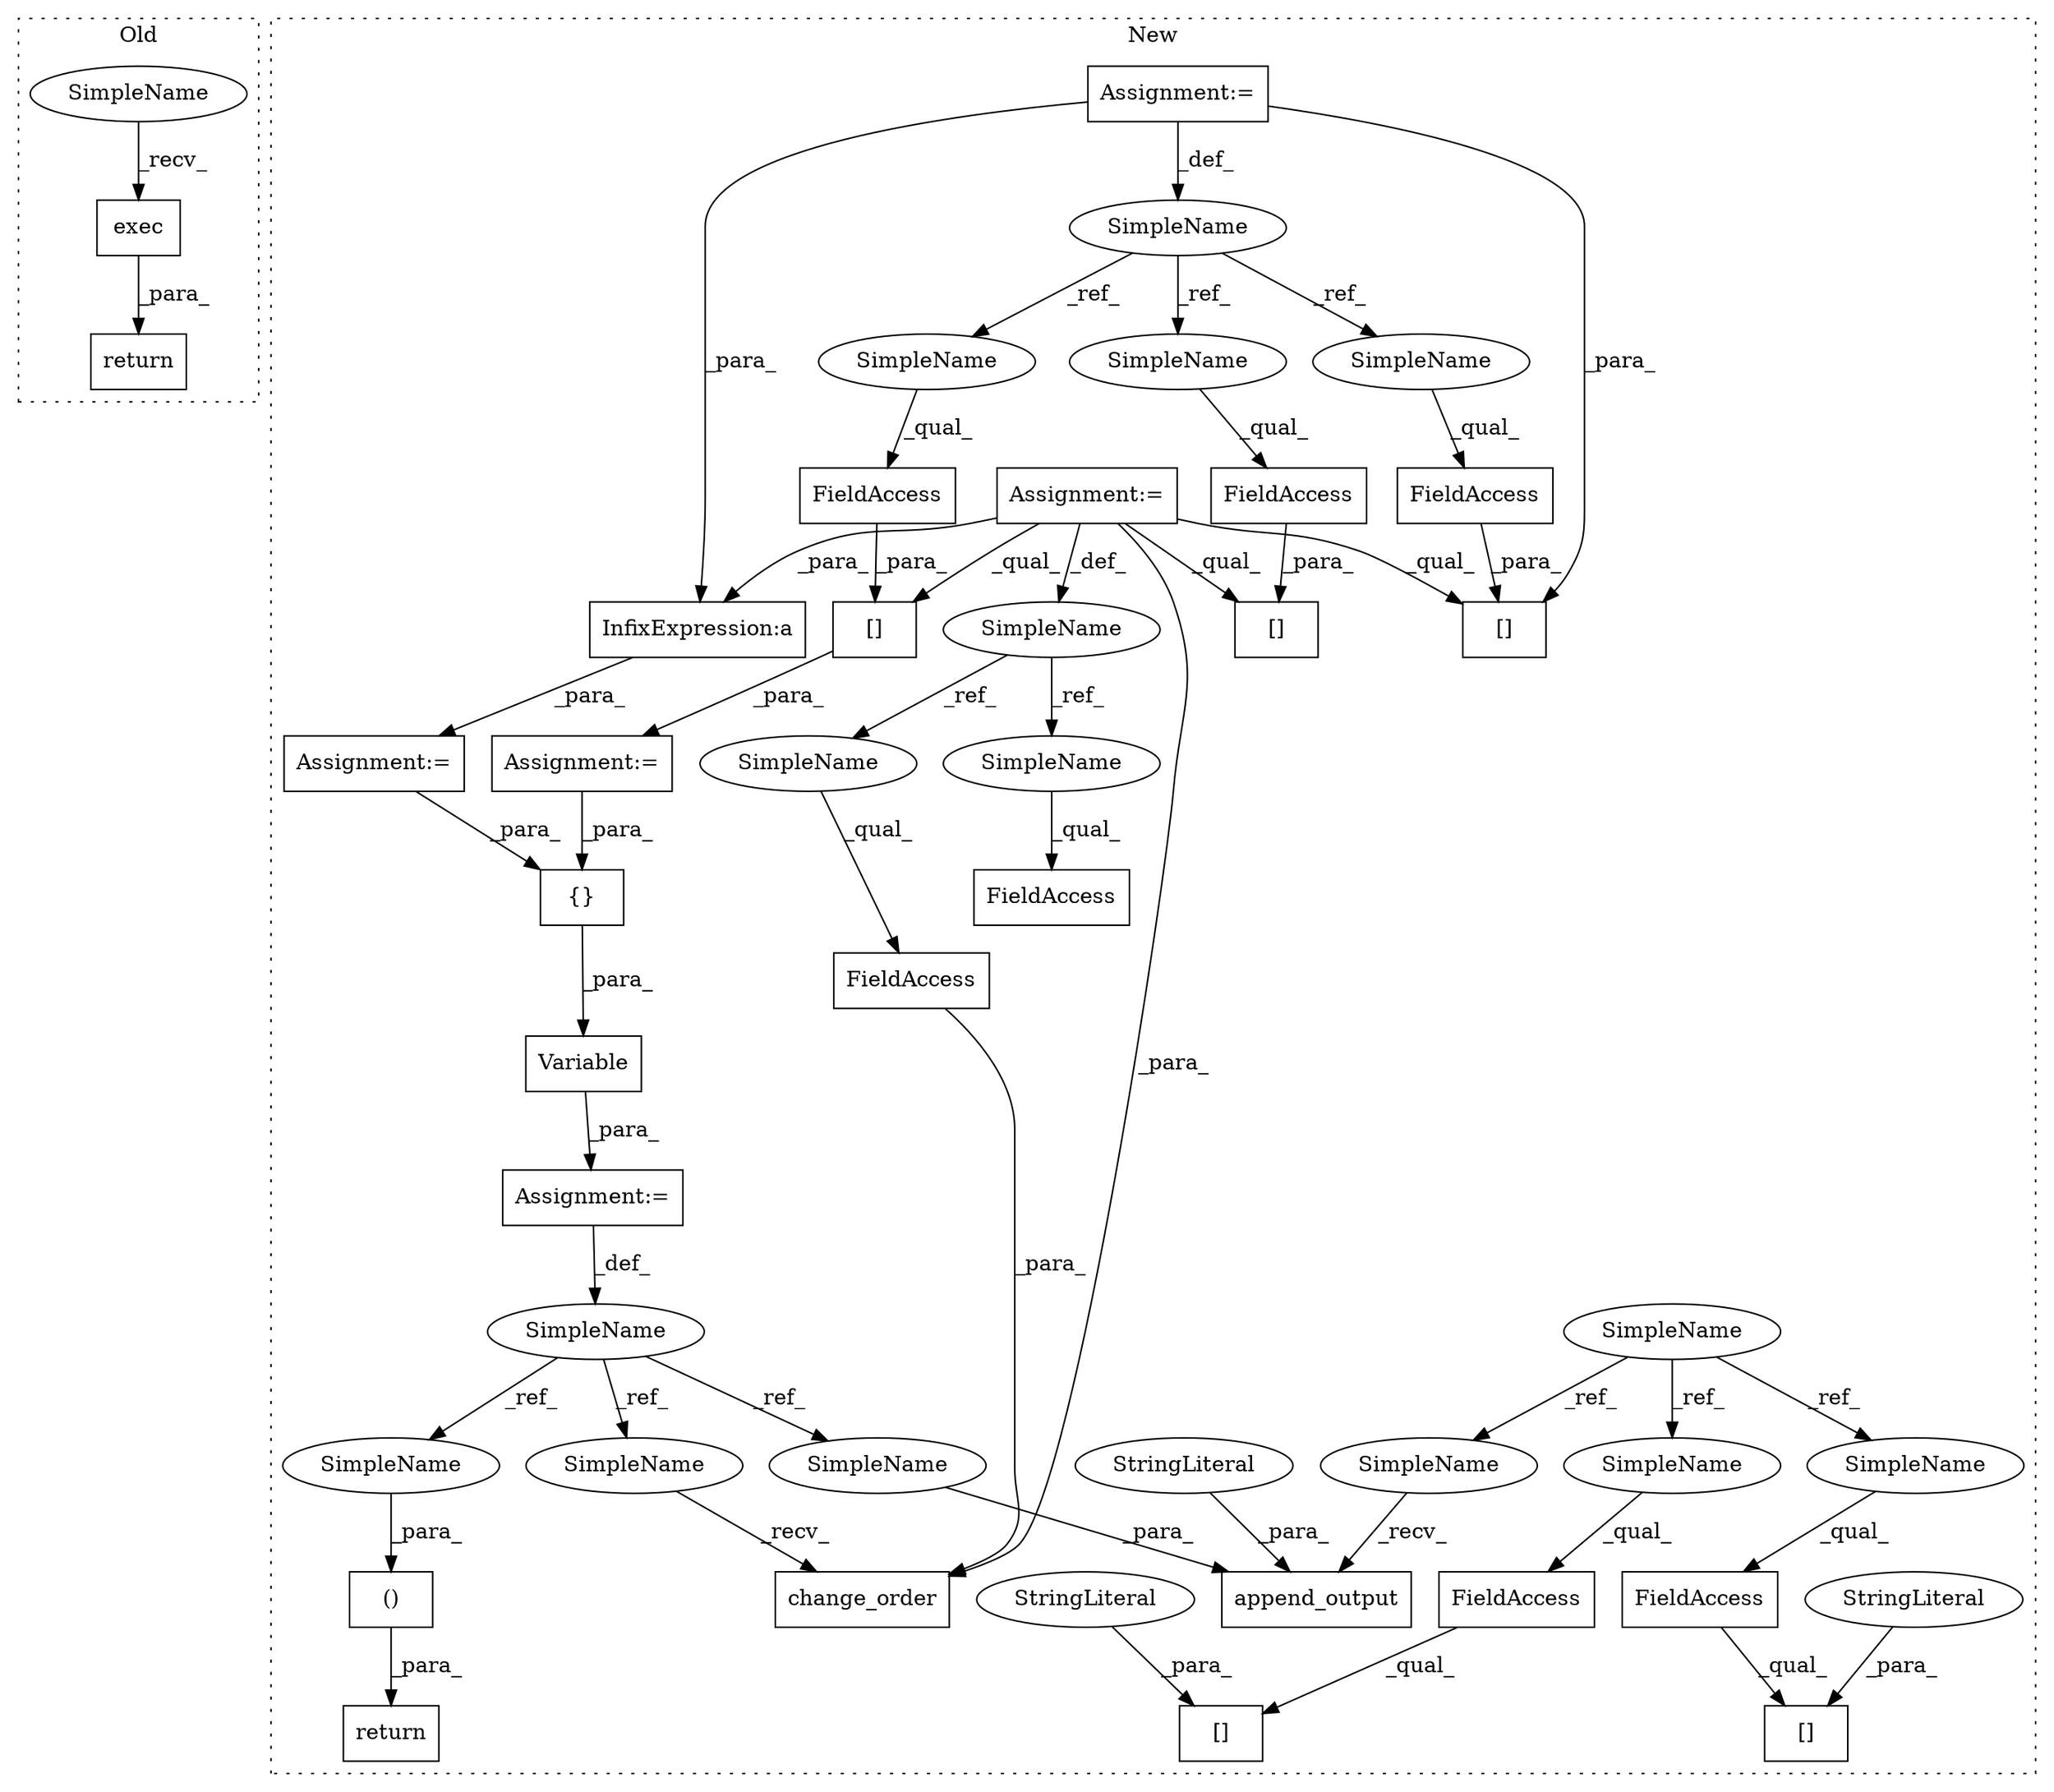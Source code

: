 digraph G {
subgraph cluster0 {
1 [label="exec" a="32" s="562" l="6" shape="box"];
9 [label="return" a="41" s="550" l="7" shape="box"];
45 [label="SimpleName" a="42" s="557" l="4" shape="ellipse"];
label = "Old";
style="dotted";
}
subgraph cluster1 {
2 [label="return" a="41" s="1125" l="12" shape="box"];
3 [label="()" a="106" s="1137" l="25" shape="box"];
4 [label="Variable" a="32" s="991,1028" l="9,1" shape="box"];
5 [label="append_output" a="32" s="1099,1118" l="14,1" shape="box"];
6 [label="SimpleName" a="42" s="989" l="1" shape="ellipse"];
7 [label="StringLiteral" a="45" s="1113" l="3" shape="ellipse"];
8 [label="Assignment:=" a="7" s="990" l="1" shape="box"];
10 [label="Assignment:=" a="7" s="590" l="4" shape="box"];
11 [label="[]" a="2" s="886,905" l="13,1" shape="box"];
12 [label="SimpleName" a="42" s="501" l="4" shape="ellipse"];
13 [label="FieldAccess" a="22" s="856" l="15" shape="box"];
14 [label="FieldAccess" a="22" s="832" l="15" shape="box"];
15 [label="Assignment:=" a="7" s="778" l="1" shape="box"];
16 [label="[]" a="2" s="779,798" l="13,1" shape="box"];
17 [label="{}" a="4" s="1009,1017" l="1,1" shape="box"];
18 [label="FieldAccess" a="22" s="899" l="6" shape="box"];
19 [label="SimpleName" a="42" s="590" l="4" shape="ellipse"];
20 [label="FieldAccess" a="22" s="792" l="6" shape="box"];
21 [label="FieldAccess" a="22" s="822" l="6" shape="box"];
22 [label="Assignment:=" a="7" s="557" l="1" shape="box"];
23 [label="FieldAccess" a="22" s="939" l="12" shape="box"];
24 [label="FieldAccess" a="22" s="1050" l="7" shape="box"];
25 [label="InfixExpression:a" a="27" s="959" l="3" shape="box"];
26 [label="SimpleName" a="42" s="557" l="1" shape="ellipse"];
27 [label="Assignment:=" a="7" s="937" l="1" shape="box"];
28 [label="[]" a="2" s="832,851" l="16,1" shape="box"];
29 [label="change_order" a="32" s="1037,1057" l="13,1" shape="box"];
30 [label="[]" a="2" s="856,875" l="16,1" shape="box"];
31 [label="StringLiteral" a="45" s="848" l="3" shape="ellipse"];
32 [label="StringLiteral" a="45" s="872" l="3" shape="ellipse"];
33 [label="[]" a="2" s="809,828" l="13,1" shape="box"];
34 [label="SimpleName" a="42" s="856" l="4" shape="ellipse"];
35 [label="SimpleName" a="42" s="832" l="4" shape="ellipse"];
36 [label="SimpleName" a="42" s="1094" l="4" shape="ellipse"];
37 [label="SimpleName" a="42" s="1161" l="1" shape="ellipse"];
38 [label="SimpleName" a="42" s="1035" l="1" shape="ellipse"];
39 [label="SimpleName" a="42" s="1117" l="1" shape="ellipse"];
40 [label="SimpleName" a="42" s="939" l="1" shape="ellipse"];
41 [label="SimpleName" a="42" s="1050" l="1" shape="ellipse"];
42 [label="SimpleName" a="42" s="899" l="4" shape="ellipse"];
43 [label="SimpleName" a="42" s="792" l="4" shape="ellipse"];
44 [label="SimpleName" a="42" s="822" l="4" shape="ellipse"];
label = "New";
style="dotted";
}
1 -> 9 [label="_para_"];
3 -> 2 [label="_para_"];
4 -> 8 [label="_para_"];
6 -> 37 [label="_ref_"];
6 -> 39 [label="_ref_"];
6 -> 38 [label="_ref_"];
7 -> 5 [label="_para_"];
8 -> 6 [label="_def_"];
10 -> 25 [label="_para_"];
10 -> 33 [label="_para_"];
10 -> 19 [label="_def_"];
12 -> 34 [label="_ref_"];
12 -> 35 [label="_ref_"];
12 -> 36 [label="_ref_"];
13 -> 30 [label="_qual_"];
14 -> 28 [label="_qual_"];
15 -> 17 [label="_para_"];
16 -> 15 [label="_para_"];
17 -> 4 [label="_para_"];
18 -> 11 [label="_para_"];
19 -> 43 [label="_ref_"];
19 -> 44 [label="_ref_"];
19 -> 42 [label="_ref_"];
20 -> 16 [label="_para_"];
21 -> 33 [label="_para_"];
22 -> 16 [label="_qual_"];
22 -> 25 [label="_para_"];
22 -> 29 [label="_para_"];
22 -> 26 [label="_def_"];
22 -> 33 [label="_qual_"];
22 -> 11 [label="_qual_"];
24 -> 29 [label="_para_"];
25 -> 27 [label="_para_"];
26 -> 41 [label="_ref_"];
26 -> 40 [label="_ref_"];
27 -> 17 [label="_para_"];
31 -> 28 [label="_para_"];
32 -> 30 [label="_para_"];
34 -> 13 [label="_qual_"];
35 -> 14 [label="_qual_"];
36 -> 5 [label="_recv_"];
37 -> 3 [label="_para_"];
38 -> 29 [label="_recv_"];
39 -> 5 [label="_para_"];
40 -> 23 [label="_qual_"];
41 -> 24 [label="_qual_"];
42 -> 18 [label="_qual_"];
43 -> 20 [label="_qual_"];
44 -> 21 [label="_qual_"];
45 -> 1 [label="_recv_"];
}